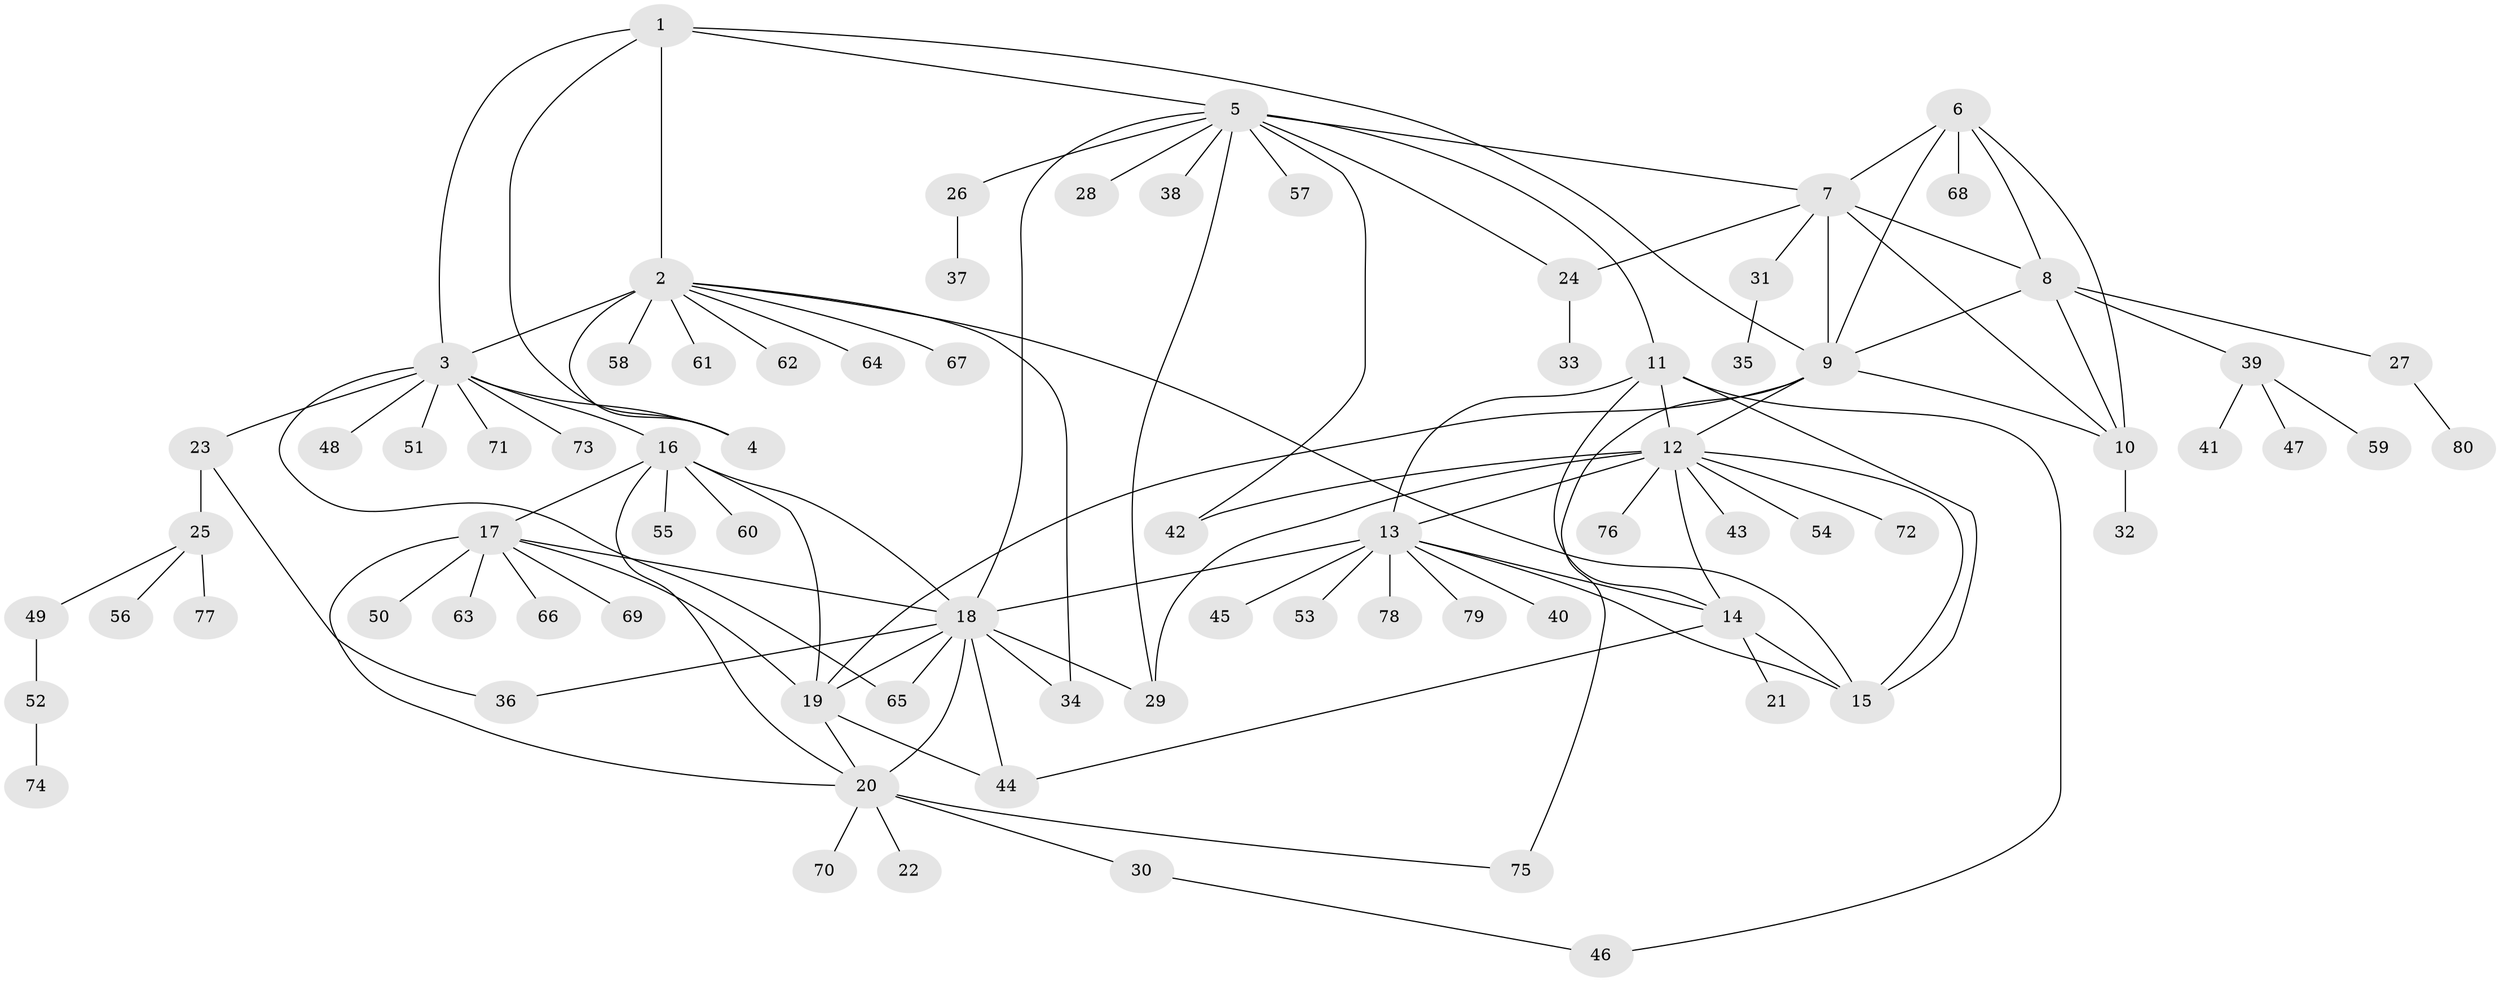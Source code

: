 // original degree distribution, {7: 0.05309734513274336, 5: 0.02654867256637168, 10: 0.008849557522123894, 12: 0.017699115044247787, 6: 0.061946902654867256, 8: 0.02654867256637168, 11: 0.017699115044247787, 9: 0.017699115044247787, 1: 0.5663716814159292, 3: 0.061946902654867256, 4: 0.017699115044247787, 2: 0.12389380530973451}
// Generated by graph-tools (version 1.1) at 2025/52/03/04/25 22:52:14]
// undirected, 80 vertices, 117 edges
graph export_dot {
  node [color=gray90,style=filled];
  1;
  2;
  3;
  4;
  5;
  6;
  7;
  8;
  9;
  10;
  11;
  12;
  13;
  14;
  15;
  16;
  17;
  18;
  19;
  20;
  21;
  22;
  23;
  24;
  25;
  26;
  27;
  28;
  29;
  30;
  31;
  32;
  33;
  34;
  35;
  36;
  37;
  38;
  39;
  40;
  41;
  42;
  43;
  44;
  45;
  46;
  47;
  48;
  49;
  50;
  51;
  52;
  53;
  54;
  55;
  56;
  57;
  58;
  59;
  60;
  61;
  62;
  63;
  64;
  65;
  66;
  67;
  68;
  69;
  70;
  71;
  72;
  73;
  74;
  75;
  76;
  77;
  78;
  79;
  80;
  1 -- 2 [weight=2.0];
  1 -- 3 [weight=1.0];
  1 -- 4 [weight=1.0];
  1 -- 5 [weight=1.0];
  1 -- 9 [weight=1.0];
  2 -- 3 [weight=2.0];
  2 -- 4 [weight=3.0];
  2 -- 15 [weight=1.0];
  2 -- 34 [weight=1.0];
  2 -- 58 [weight=1.0];
  2 -- 61 [weight=1.0];
  2 -- 62 [weight=1.0];
  2 -- 64 [weight=1.0];
  2 -- 67 [weight=1.0];
  3 -- 4 [weight=1.0];
  3 -- 16 [weight=1.0];
  3 -- 23 [weight=1.0];
  3 -- 48 [weight=1.0];
  3 -- 51 [weight=1.0];
  3 -- 65 [weight=1.0];
  3 -- 71 [weight=1.0];
  3 -- 73 [weight=1.0];
  5 -- 7 [weight=1.0];
  5 -- 11 [weight=1.0];
  5 -- 18 [weight=1.0];
  5 -- 24 [weight=1.0];
  5 -- 26 [weight=1.0];
  5 -- 28 [weight=1.0];
  5 -- 29 [weight=1.0];
  5 -- 38 [weight=1.0];
  5 -- 42 [weight=1.0];
  5 -- 57 [weight=1.0];
  6 -- 7 [weight=1.0];
  6 -- 8 [weight=1.0];
  6 -- 9 [weight=1.0];
  6 -- 10 [weight=1.0];
  6 -- 68 [weight=1.0];
  7 -- 8 [weight=1.0];
  7 -- 9 [weight=1.0];
  7 -- 10 [weight=1.0];
  7 -- 24 [weight=1.0];
  7 -- 31 [weight=1.0];
  8 -- 9 [weight=1.0];
  8 -- 10 [weight=1.0];
  8 -- 27 [weight=1.0];
  8 -- 39 [weight=1.0];
  9 -- 10 [weight=1.0];
  9 -- 12 [weight=1.0];
  9 -- 19 [weight=1.0];
  9 -- 75 [weight=1.0];
  10 -- 32 [weight=1.0];
  11 -- 12 [weight=1.0];
  11 -- 13 [weight=1.0];
  11 -- 14 [weight=1.0];
  11 -- 15 [weight=1.0];
  11 -- 46 [weight=1.0];
  12 -- 13 [weight=1.0];
  12 -- 14 [weight=1.0];
  12 -- 15 [weight=1.0];
  12 -- 29 [weight=1.0];
  12 -- 42 [weight=1.0];
  12 -- 43 [weight=1.0];
  12 -- 54 [weight=1.0];
  12 -- 72 [weight=1.0];
  12 -- 76 [weight=1.0];
  13 -- 14 [weight=1.0];
  13 -- 15 [weight=1.0];
  13 -- 18 [weight=1.0];
  13 -- 40 [weight=1.0];
  13 -- 45 [weight=1.0];
  13 -- 53 [weight=1.0];
  13 -- 78 [weight=1.0];
  13 -- 79 [weight=1.0];
  14 -- 15 [weight=1.0];
  14 -- 21 [weight=1.0];
  14 -- 44 [weight=1.0];
  16 -- 17 [weight=1.0];
  16 -- 18 [weight=1.0];
  16 -- 19 [weight=1.0];
  16 -- 20 [weight=1.0];
  16 -- 55 [weight=1.0];
  16 -- 60 [weight=1.0];
  17 -- 18 [weight=1.0];
  17 -- 19 [weight=1.0];
  17 -- 20 [weight=1.0];
  17 -- 50 [weight=1.0];
  17 -- 63 [weight=1.0];
  17 -- 66 [weight=1.0];
  17 -- 69 [weight=1.0];
  18 -- 19 [weight=1.0];
  18 -- 20 [weight=1.0];
  18 -- 29 [weight=1.0];
  18 -- 34 [weight=1.0];
  18 -- 36 [weight=1.0];
  18 -- 44 [weight=1.0];
  18 -- 65 [weight=1.0];
  19 -- 20 [weight=1.0];
  19 -- 44 [weight=1.0];
  20 -- 22 [weight=1.0];
  20 -- 30 [weight=1.0];
  20 -- 70 [weight=1.0];
  20 -- 75 [weight=1.0];
  23 -- 25 [weight=1.0];
  23 -- 36 [weight=1.0];
  24 -- 33 [weight=1.0];
  25 -- 49 [weight=1.0];
  25 -- 56 [weight=1.0];
  25 -- 77 [weight=1.0];
  26 -- 37 [weight=1.0];
  27 -- 80 [weight=1.0];
  30 -- 46 [weight=1.0];
  31 -- 35 [weight=1.0];
  39 -- 41 [weight=1.0];
  39 -- 47 [weight=1.0];
  39 -- 59 [weight=1.0];
  49 -- 52 [weight=1.0];
  52 -- 74 [weight=1.0];
}
